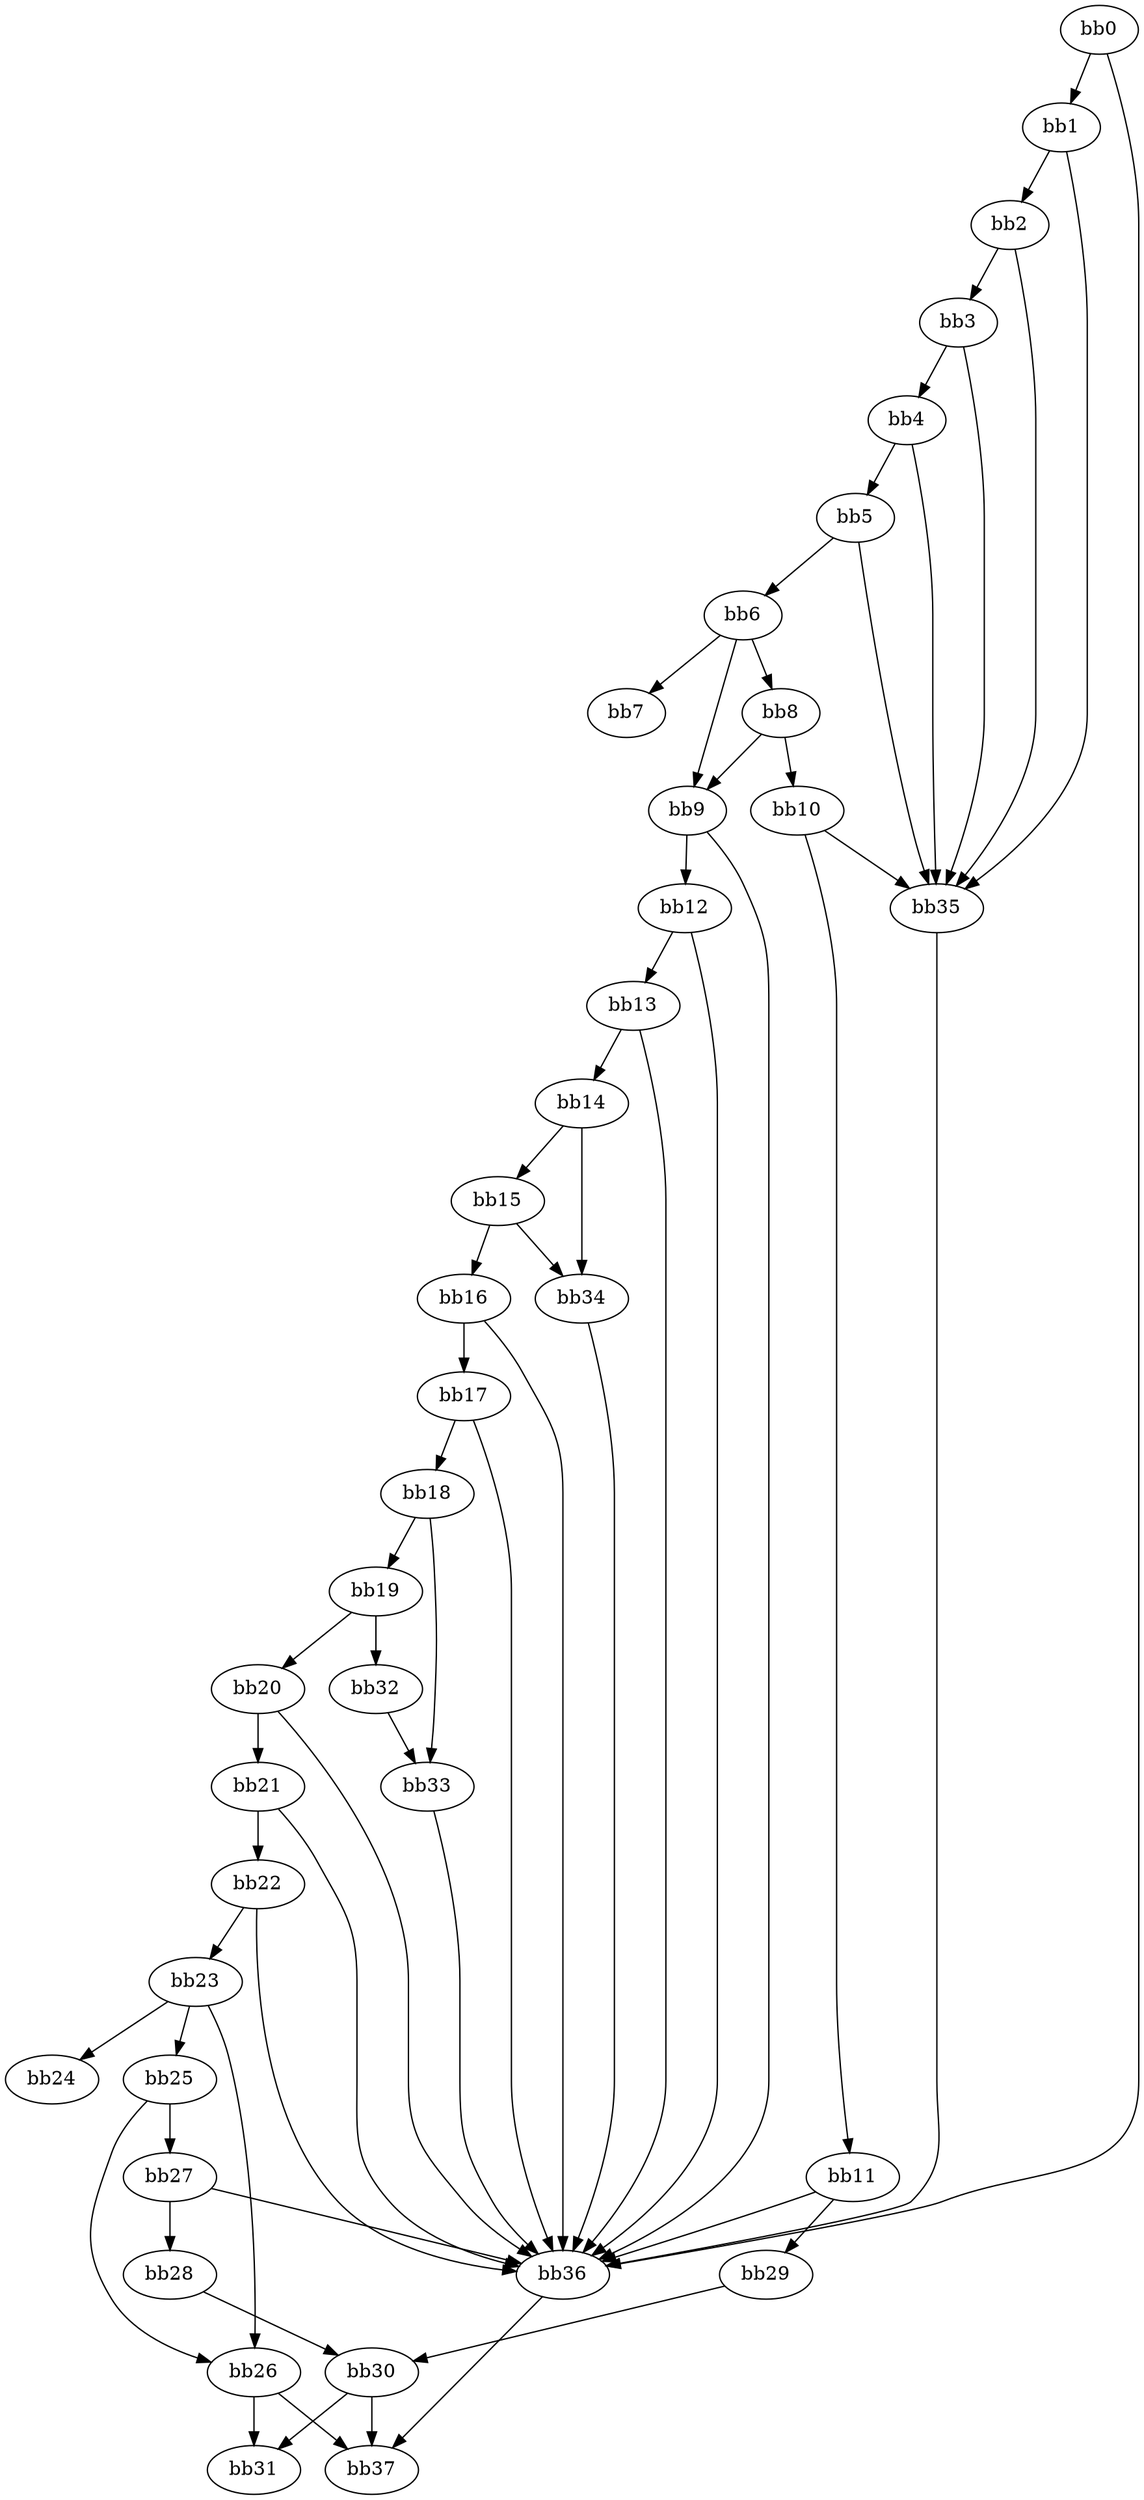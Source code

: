 digraph {
    0 [ label = "bb0\l" ]
    1 [ label = "bb1\l" ]
    2 [ label = "bb2\l" ]
    3 [ label = "bb3\l" ]
    4 [ label = "bb4\l" ]
    5 [ label = "bb5\l" ]
    6 [ label = "bb6\l" ]
    7 [ label = "bb7\l" ]
    8 [ label = "bb8\l" ]
    9 [ label = "bb9\l" ]
    10 [ label = "bb10\l" ]
    11 [ label = "bb11\l" ]
    12 [ label = "bb12\l" ]
    13 [ label = "bb13\l" ]
    14 [ label = "bb14\l" ]
    15 [ label = "bb15\l" ]
    16 [ label = "bb16\l" ]
    17 [ label = "bb17\l" ]
    18 [ label = "bb18\l" ]
    19 [ label = "bb19\l" ]
    20 [ label = "bb20\l" ]
    21 [ label = "bb21\l" ]
    22 [ label = "bb22\l" ]
    23 [ label = "bb23\l" ]
    24 [ label = "bb24\l" ]
    25 [ label = "bb25\l" ]
    26 [ label = "bb26\l" ]
    27 [ label = "bb27\l" ]
    28 [ label = "bb28\l" ]
    29 [ label = "bb29\l" ]
    30 [ label = "bb30\l" ]
    31 [ label = "bb31\l" ]
    32 [ label = "bb32\l" ]
    33 [ label = "bb33\l" ]
    34 [ label = "bb34\l" ]
    35 [ label = "bb35\l" ]
    36 [ label = "bb36\l" ]
    37 [ label = "bb37\l" ]
    0 -> 1 [ ]
    0 -> 36 [ ]
    1 -> 2 [ ]
    1 -> 35 [ ]
    2 -> 3 [ ]
    2 -> 35 [ ]
    3 -> 4 [ ]
    3 -> 35 [ ]
    4 -> 5 [ ]
    4 -> 35 [ ]
    5 -> 6 [ ]
    5 -> 35 [ ]
    6 -> 7 [ ]
    6 -> 8 [ ]
    6 -> 9 [ ]
    8 -> 9 [ ]
    8 -> 10 [ ]
    9 -> 12 [ ]
    9 -> 36 [ ]
    10 -> 11 [ ]
    10 -> 35 [ ]
    11 -> 29 [ ]
    11 -> 36 [ ]
    12 -> 13 [ ]
    12 -> 36 [ ]
    13 -> 14 [ ]
    13 -> 36 [ ]
    14 -> 15 [ ]
    14 -> 34 [ ]
    15 -> 16 [ ]
    15 -> 34 [ ]
    16 -> 17 [ ]
    16 -> 36 [ ]
    17 -> 18 [ ]
    17 -> 36 [ ]
    18 -> 19 [ ]
    18 -> 33 [ ]
    19 -> 20 [ ]
    19 -> 32 [ ]
    20 -> 21 [ ]
    20 -> 36 [ ]
    21 -> 22 [ ]
    21 -> 36 [ ]
    22 -> 23 [ ]
    22 -> 36 [ ]
    23 -> 24 [ ]
    23 -> 25 [ ]
    23 -> 26 [ ]
    25 -> 26 [ ]
    25 -> 27 [ ]
    26 -> 31 [ ]
    26 -> 37 [ ]
    27 -> 28 [ ]
    27 -> 36 [ ]
    28 -> 30 [ ]
    29 -> 30 [ ]
    30 -> 31 [ ]
    30 -> 37 [ ]
    32 -> 33 [ ]
    33 -> 36 [ ]
    34 -> 36 [ ]
    35 -> 36 [ ]
    36 -> 37 [ ]
}

